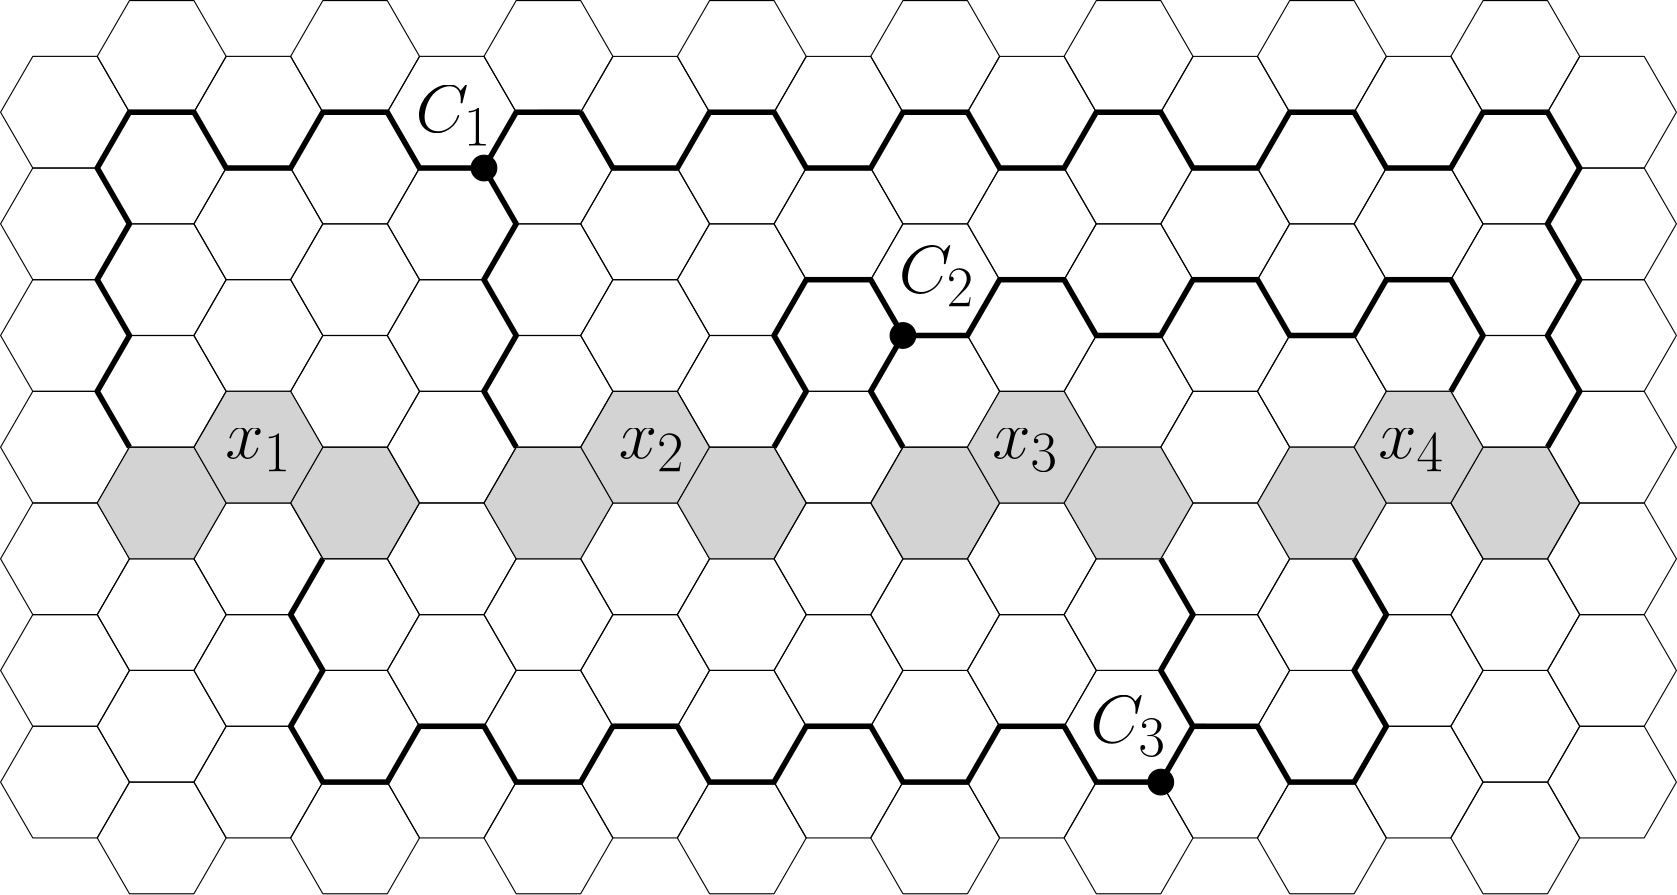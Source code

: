 <?xml version="1.0"?>
<!DOCTYPE ipe SYSTEM "ipe.dtd">
<ipe version="70107" creator="Ipe 7.2.2">
<info created="D:20160411151057" modified="D:20160411151330"/>
<ipestyle name="basic">
<symbol name="arrow/arc(spx)">
<path stroke="sym-stroke" fill="sym-stroke" pen="sym-pen">
0 0 m
-1 0.333 l
-1 -0.333 l
h
</path>
</symbol>
<symbol name="arrow/farc(spx)">
<path stroke="sym-stroke" fill="white" pen="sym-pen">
0 0 m
-1 0.333 l
-1 -0.333 l
h
</path>
</symbol>
<symbol name="arrow/ptarc(spx)">
<path stroke="sym-stroke" fill="sym-stroke" pen="sym-pen">
0 0 m
-1 0.333 l
-0.8 0 l
-1 -0.333 l
h
</path>
</symbol>
<symbol name="arrow/fptarc(spx)">
<path stroke="sym-stroke" fill="white" pen="sym-pen">
0 0 m
-1 0.333 l
-0.8 0 l
-1 -0.333 l
h
</path>
</symbol>
<symbol name="mark/circle(sx)" transformations="translations">
<path fill="sym-stroke">
0.6 0 0 0.6 0 0 e
0.4 0 0 0.4 0 0 e
</path>
</symbol>
<symbol name="mark/disk(sx)" transformations="translations">
<path fill="sym-stroke">
0.6 0 0 0.6 0 0 e
</path>
</symbol>
<symbol name="mark/fdisk(sfx)" transformations="translations">
<group>
<path fill="sym-fill">
0.5 0 0 0.5 0 0 e
</path>
<path fill="sym-stroke" fillrule="eofill">
0.6 0 0 0.6 0 0 e
0.4 0 0 0.4 0 0 e
</path>
</group>
</symbol>
<symbol name="mark/box(sx)" transformations="translations">
<path fill="sym-stroke" fillrule="eofill">
-0.6 -0.6 m
0.6 -0.6 l
0.6 0.6 l
-0.6 0.6 l
h
-0.4 -0.4 m
0.4 -0.4 l
0.4 0.4 l
-0.4 0.4 l
h
</path>
</symbol>
<symbol name="mark/square(sx)" transformations="translations">
<path fill="sym-stroke">
-0.6 -0.6 m
0.6 -0.6 l
0.6 0.6 l
-0.6 0.6 l
h
</path>
</symbol>
<symbol name="mark/fsquare(sfx)" transformations="translations">
<group>
<path fill="sym-fill">
-0.5 -0.5 m
0.5 -0.5 l
0.5 0.5 l
-0.5 0.5 l
h
</path>
<path fill="sym-stroke" fillrule="eofill">
-0.6 -0.6 m
0.6 -0.6 l
0.6 0.6 l
-0.6 0.6 l
h
-0.4 -0.4 m
0.4 -0.4 l
0.4 0.4 l
-0.4 0.4 l
h
</path>
</group>
</symbol>
<symbol name="mark/cross(sx)" transformations="translations">
<group>
<path fill="sym-stroke">
-0.43 -0.57 m
0.57 0.43 l
0.43 0.57 l
-0.57 -0.43 l
h
</path>
<path fill="sym-stroke">
-0.43 0.57 m
0.57 -0.43 l
0.43 -0.57 l
-0.57 0.43 l
h
</path>
</group>
</symbol>
<symbol name="arrow/fnormal(spx)">
<path stroke="sym-stroke" fill="white" pen="sym-pen">
0 0 m
-1 0.333 l
-1 -0.333 l
h
</path>
</symbol>
<symbol name="arrow/pointed(spx)">
<path stroke="sym-stroke" fill="sym-stroke" pen="sym-pen">
0 0 m
-1 0.333 l
-0.8 0 l
-1 -0.333 l
h
</path>
</symbol>
<symbol name="arrow/fpointed(spx)">
<path stroke="sym-stroke" fill="white" pen="sym-pen">
0 0 m
-1 0.333 l
-0.8 0 l
-1 -0.333 l
h
</path>
</symbol>
<symbol name="arrow/linear(spx)">
<path stroke="sym-stroke" pen="sym-pen">
-1 0.333 m
0 0 l
-1 -0.333 l
</path>
</symbol>
<symbol name="arrow/fdouble(spx)">
<path stroke="sym-stroke" fill="white" pen="sym-pen">
0 0 m
-1 0.333 l
-1 -0.333 l
h
-1 0 m
-2 0.333 l
-2 -0.333 l
h
</path>
</symbol>
<symbol name="arrow/double(spx)">
<path stroke="sym-stroke" fill="sym-stroke" pen="sym-pen">
0 0 m
-1 0.333 l
-1 -0.333 l
h
-1 0 m
-2 0.333 l
-2 -0.333 l
h
</path>
</symbol>
<pen name="heavier" value="0.8"/>
<pen name="fat" value="1.2"/>
<pen name="ultrafat" value="2"/>
<symbolsize name="large" value="5"/>
<symbolsize name="small" value="2"/>
<symbolsize name="tiny" value="1.1"/>
<arrowsize name="large" value="10"/>
<arrowsize name="small" value="5"/>
<arrowsize name="tiny" value="3"/>
<color name="red" value="1 0 0"/>
<color name="green" value="0 1 0"/>
<color name="blue" value="0 0 1"/>
<color name="yellow" value="1 1 0"/>
<color name="orange" value="1 0.647 0"/>
<color name="gold" value="1 0.843 0"/>
<color name="purple" value="0.627 0.125 0.941"/>
<color name="gray" value="0.745"/>
<color name="brown" value="0.647 0.165 0.165"/>
<color name="navy" value="0 0 0.502"/>
<color name="pink" value="1 0.753 0.796"/>
<color name="seagreen" value="0.18 0.545 0.341"/>
<color name="turquoise" value="0.251 0.878 0.816"/>
<color name="violet" value="0.933 0.51 0.933"/>
<color name="darkblue" value="0 0 0.545"/>
<color name="darkcyan" value="0 0.545 0.545"/>
<color name="darkgray" value="0.663"/>
<color name="darkgreen" value="0 0.392 0"/>
<color name="darkmagenta" value="0.545 0 0.545"/>
<color name="darkorange" value="1 0.549 0"/>
<color name="darkred" value="0.545 0 0"/>
<color name="lightblue" value="0.678 0.847 0.902"/>
<color name="lightcyan" value="0.878 1 1"/>
<color name="lightgray" value="0.827"/>
<color name="lightgreen" value="0.565 0.933 0.565"/>
<color name="lightyellow" value="1 1 0.878"/>
<dashstyle name="dashed" value="[4] 0"/>
<dashstyle name="dotted" value="[1 3] 0"/>
<dashstyle name="dash dotted" value="[4 2 1 2] 0"/>
<dashstyle name="dash dot dotted" value="[4 2 1 2 1 2] 0"/>
<textsize name="large" value="\large"/>
<textsize name="Large" value="\Large"/>
<textsize name="LARGE" value="\LARGE"/>
<textsize name="huge" value="\huge"/>
<textsize name="Huge" value="\Huge"/>
<textsize name="small" value="\small"/>
<textsize name="footnote" value="\footnotesize"/>
<textsize name="tiny" value="\tiny"/>
<textstyle name="center" begin="\begin{center}" end="\end{center}"/>
<textstyle name="itemize" begin="\begin{itemize}" end="\end{itemize}"/>
<textstyle name="item" begin="\begin{itemize}\item{}" end="\end{itemize}"/>
<gridsize name="4 pts" value="4"/>
<gridsize name="8 pts (~3 mm)" value="8"/>
<gridsize name="16 pts (~6 mm)" value="16"/>
<gridsize name="32 pts (~12 mm)" value="32"/>
<gridsize name="10 pts (~3.5 mm)" value="10"/>
<gridsize name="20 pts (~7 mm)" value="20"/>
<gridsize name="14 pts (~5 mm)" value="14"/>
<gridsize name="28 pts (~10 mm)" value="28"/>
<gridsize name="56 pts (~20 mm)" value="56"/>
<anglesize name="90 deg" value="90"/>
<anglesize name="60 deg" value="60"/>
<anglesize name="45 deg" value="45"/>
<anglesize name="30 deg" value="30"/>
<anglesize name="22.5 deg" value="22.5"/>
<opacity name="10%" value="0.1"/>
<opacity name="30%" value="0.3"/>
<opacity name="50%" value="0.5"/>
<opacity name="75%" value="0.75"/>
<tiling name="falling" angle="-60" step="4" width="1"/>
<tiling name="rising" angle="30" step="4" width="1"/>
</ipestyle>
<ipestyle name="bigpaper">
<layout paper="10000 6000" origin="0 0" frame="10000 6000"/>
<titlestyle pos="10 10" size="LARGE" color="title"  valign="baseline"/>
</ipestyle>
<page>
<layer name="alpha"/>
<view layers="alpha" active="alpha"/>
<path layer="alpha" matrix="0.362567 0 0 0.362567 -195.033 216.963" stroke="black">
5056 2880 m
5024 2935.43 l
4960 2935.43 l
4928 2880 l
4960 2824.57 l
5024 2824.57 l
h
</path>
<path matrix="0.362567 0 0 0.362567 -403.872 56.1928" stroke="black" fill="lightgray">
5056 2880 m
5024 2935.43 l
4960 2935.43 l
4928 2880 l
4960 2824.57 l
5024 2824.57 l
h
</path>
<path matrix="0.362567 0 0 0.362567 -369.065 36.0975" stroke="black">
5056 2880 m
5024 2935.43 l
4960 2935.43 l
4928 2880 l
4960 2824.57 l
5024 2824.57 l
h
</path>
<path matrix="0.362567 0 0 0.362567 -438.678 36.0989" stroke="black">
5056 2880 m
5024 2935.43 l
4960 2935.43 l
4928 2880 l
4960 2824.57 l
5024 2824.57 l
h
</path>
<path matrix="0.362567 0 0 0.362567 -403.872 16" stroke="black">
5056 2880 m
5024 2935.43 l
4960 2935.43 l
4928 2880 l
4960 2824.57 l
5024 2824.57 l
h
</path>
<path matrix="0.362567 0 0 0.362567 -369.065 -4.09559" stroke="black">
5056 2880 m
5024 2935.43 l
4960 2935.43 l
4928 2880 l
4960 2824.57 l
5024 2824.57 l
h
</path>
<path matrix="0.362567 0 0 0.362567 -438.678 -4.09196" stroke="black">
5056 2880 m
5024 2935.43 l
4960 2935.43 l
4928 2880 l
4960 2824.57 l
5024 2824.57 l
h
</path>
<path matrix="0.362567 0 0 0.362567 -403.872 -24.1927" stroke="black">
5056 2880 m
5024 2935.43 l
4960 2935.43 l
4928 2880 l
4960 2824.57 l
5024 2824.57 l
h
</path>
<path matrix="0.362567 0 0 0.362567 -369.065 -44.2898" stroke="black">
5056 2880 m
5024 2935.43 l
4960 2935.43 l
4928 2880 l
4960 2824.57 l
5024 2824.57 l
h
</path>
<path matrix="0.362567 0 0 0.362567 -438.678 -44.2861" stroke="black">
5056 2880 m
5024 2935.43 l
4960 2935.43 l
4928 2880 l
4960 2824.57 l
5024 2824.57 l
h
</path>
<path matrix="0.362567 0 0 0.362567 -403.872 -64.3868" stroke="black">
5056 2880 m
5024 2935.43 l
4960 2935.43 l
4928 2880 l
4960 2824.57 l
5024 2824.57 l
h
</path>
<path matrix="0.362567 0 0 0.362567 -299.453 36.0953" stroke="black">
5056 2880 m
5024 2935.43 l
4960 2935.43 l
4928 2880 l
4960 2824.57 l
5024 2824.57 l
h
</path>
<path matrix="0.362567 0 0 0.362567 -264.646 15.9997" stroke="black">
5056 2880 m
5024 2935.43 l
4960 2935.43 l
4928 2880 l
4960 2824.57 l
5024 2824.57 l
h
</path>
<path matrix="0.362567 0 0 0.362567 -334.259 16.0011" stroke="black">
5056 2880 m
5024 2935.43 l
4960 2935.43 l
4928 2880 l
4960 2824.57 l
5024 2824.57 l
h
</path>
<path matrix="0.362567 0 0 0.362567 -299.453 -4.09559" stroke="black">
5056 2880 m
5024 2935.43 l
4960 2935.43 l
4928 2880 l
4960 2824.57 l
5024 2824.57 l
h
</path>
<path matrix="0.362567 0 0 0.362567 -264.646 -24.1927" stroke="black">
5056 2880 m
5024 2935.43 l
4960 2935.43 l
4928 2880 l
4960 2824.57 l
5024 2824.57 l
h
</path>
<path matrix="0.362567 0 0 0.362567 -334.259 -24.1927" stroke="black">
5056 2880 m
5024 2935.43 l
4960 2935.43 l
4928 2880 l
4960 2824.57 l
5024 2824.57 l
h
</path>
<path matrix="0.362567 0 0 0.362567 -299.453 -44.2898" stroke="black">
5056 2880 m
5024 2935.43 l
4960 2935.43 l
4928 2880 l
4960 2824.57 l
5024 2824.57 l
h
</path>
<path matrix="0.362567 0 0 0.362567 -264.646 -64.3868" stroke="black">
5056 2880 m
5024 2935.43 l
4960 2935.43 l
4928 2880 l
4960 2824.57 l
5024 2824.57 l
h
</path>
<path matrix="0.362567 0 0 0.362567 -334.259 -64.3868" stroke="black">
5056 2880 m
5024 2935.43 l
4960 2935.43 l
4928 2880 l
4960 2824.57 l
5024 2824.57 l
h
</path>
<path matrix="0.362567 0 0 0.362567 -508.291 -44.2898" stroke="black">
5056 2880 m
5024 2935.43 l
4960 2935.43 l
4928 2880 l
4960 2824.57 l
5024 2824.57 l
h
</path>
<path matrix="0.362567 0 0 0.362567 -473.485 -64.3868" stroke="black">
5056 2880 m
5024 2935.43 l
4960 2935.43 l
4928 2880 l
4960 2824.57 l
5024 2824.57 l
h
</path>
<path matrix="0.362567 0 0 0.362567 -508.291 -4.09559" stroke="black">
5056 2880 m
5024 2935.43 l
4960 2935.43 l
4928 2880 l
4960 2824.57 l
5024 2824.57 l
h
</path>
<path matrix="0.362567 0 0 0.362567 -473.485 -24.1927" stroke="black">
5056 2880 m
5024 2935.43 l
4960 2935.43 l
4928 2880 l
4960 2824.57 l
5024 2824.57 l
h
</path>
<path matrix="0.362567 0 0 0.362567 -508.291 36.0964" stroke="black">
5056 2880 m
5024 2935.43 l
4960 2935.43 l
4928 2880 l
4960 2824.57 l
5024 2824.57 l
h
</path>
<path matrix="0.362567 0 0 0.362567 -473.485 16.0011" stroke="black">
5056 2880 m
5024 2935.43 l
4960 2935.43 l
4928 2880 l
4960 2824.57 l
5024 2824.57 l
h
</path>
<path matrix="0.362567 0 0 0.362567 -508.291 76.2906" stroke="black">
5056 2880 m
5024 2935.43 l
4960 2935.43 l
4928 2880 l
4960 2824.57 l
5024 2824.57 l
h
</path>
<path matrix="0.362567 0 0 0.362567 -473.485 56.1953" stroke="black" fill="lightgray">
5056 2880 m
5024 2935.43 l
4960 2935.43 l
4928 2880 l
4960 2824.57 l
5024 2824.57 l
h
</path>
<path matrix="0.362567 0 0 0.362567 -299.453 76.2873" stroke="black" fill="lightgray">
5056 2880 m
5024 2935.43 l
4960 2935.43 l
4928 2880 l
4960 2824.57 l
5024 2824.57 l
h
</path>
<path matrix="0.362567 0 0 0.362567 -264.646 56.192" stroke="black" fill="lightgray">
5056 2880 m
5024 2935.43 l
4960 2935.43 l
4928 2880 l
4960 2824.57 l
5024 2824.57 l
h
</path>
<path matrix="0.362567 0 0 0.362567 -334.259 56.1935" stroke="black" fill="lightgray">
5056 2880 m
5024 2935.43 l
4960 2935.43 l
4928 2880 l
4960 2824.57 l
5024 2824.57 l
h
</path>
<path matrix="0.362567 0 0 0.362567 -403.872 216.966" stroke="black">
5056 2880 m
5024 2935.43 l
4960 2935.43 l
4928 2880 l
4960 2824.57 l
5024 2824.57 l
h
</path>
<path matrix="0.362567 0 0 0.362567 -369.065 196.871" stroke="black">
5056 2880 m
5024 2935.43 l
4960 2935.43 l
4928 2880 l
4960 2824.57 l
5024 2824.57 l
h
</path>
<path matrix="0.362567 0 0 0.362567 -438.678 196.872" stroke="black">
5056 2880 m
5024 2935.43 l
4960 2935.43 l
4928 2880 l
4960 2824.57 l
5024 2824.57 l
h
</path>
<path matrix="0.362567 0 0 0.362567 -403.872 176.773" stroke="black">
5056 2880 m
5024 2935.43 l
4960 2935.43 l
4928 2880 l
4960 2824.57 l
5024 2824.57 l
h
</path>
<path matrix="0.362567 0 0 0.362567 -369.065 156.678" stroke="black">
5056 2880 m
5024 2935.43 l
4960 2935.43 l
4928 2880 l
4960 2824.57 l
5024 2824.57 l
h
</path>
<path matrix="0.362567 0 0 0.362567 -438.678 156.681" stroke="black">
5056 2880 m
5024 2935.43 l
4960 2935.43 l
4928 2880 l
4960 2824.57 l
5024 2824.57 l
h
</path>
<path matrix="0.362567 0 0 0.362567 -403.872 136.581" stroke="black">
5056 2880 m
5024 2935.43 l
4960 2935.43 l
4928 2880 l
4960 2824.57 l
5024 2824.57 l
h
</path>
<path matrix="0.362567 0 0 0.362567 -369.065 116.484" stroke="black">
5056 2880 m
5024 2935.43 l
4960 2935.43 l
4928 2880 l
4960 2824.57 l
5024 2824.57 l
h
</path>
<path matrix="0.362567 0 0 0.362567 -438.678 116.487" stroke="black">
5056 2880 m
5024 2935.43 l
4960 2935.43 l
4928 2880 l
4960 2824.57 l
5024 2824.57 l
h
</path>
<path matrix="0.362567 0 0 0.362567 -403.872 96.3866" stroke="black">
5056 2880 m
5024 2935.43 l
4960 2935.43 l
4928 2880 l
4960 2824.57 l
5024 2824.57 l
h
</path>
<path matrix="0.362567 0 0 0.362567 -369.065 76.2895" stroke="black">
5056 2880 m
5024 2935.43 l
4960 2935.43 l
4928 2880 l
4960 2824.57 l
5024 2824.57 l
h
</path>
<path matrix="0.362567 0 0 0.362567 -438.678 76.2931" stroke="black" fill="lightgray">
5056 2880 m
5024 2935.43 l
4960 2935.43 l
4928 2880 l
4960 2824.57 l
5024 2824.57 l
h
</path>
<path matrix="0.362567 0 0 0.362567 -299.453 196.869" stroke="black">
5056 2880 m
5024 2935.43 l
4960 2935.43 l
4928 2880 l
4960 2824.57 l
5024 2824.57 l
h
</path>
<path matrix="0.362567 0 0 0.362567 -264.646 176.773" stroke="black">
5056 2880 m
5024 2935.43 l
4960 2935.43 l
4928 2880 l
4960 2824.57 l
5024 2824.57 l
h
</path>
<path matrix="0.362567 0 0 0.362567 -334.259 176.775" stroke="black">
5056 2880 m
5024 2935.43 l
4960 2935.43 l
4928 2880 l
4960 2824.57 l
5024 2824.57 l
h
</path>
<path matrix="0.362567 0 0 0.362567 -299.453 156.678" stroke="black">
5056 2880 m
5024 2935.43 l
4960 2935.43 l
4928 2880 l
4960 2824.57 l
5024 2824.57 l
h
</path>
<path matrix="0.362567 0 0 0.362567 -264.646 136.581" stroke="black">
5056 2880 m
5024 2935.43 l
4960 2935.43 l
4928 2880 l
4960 2824.57 l
5024 2824.57 l
h
</path>
<path matrix="0.362567 0 0 0.362567 -334.259 136.581" stroke="black">
5056 2880 m
5024 2935.43 l
4960 2935.43 l
4928 2880 l
4960 2824.57 l
5024 2824.57 l
h
</path>
<path matrix="0.362567 0 0 0.362567 -299.453 116.484" stroke="black">
5056 2880 m
5024 2935.43 l
4960 2935.43 l
4928 2880 l
4960 2824.57 l
5024 2824.57 l
h
</path>
<path matrix="0.362567 0 0 0.362567 -264.646 96.3866" stroke="black">
5056 2880 m
5024 2935.43 l
4960 2935.43 l
4928 2880 l
4960 2824.57 l
5024 2824.57 l
h
</path>
<path matrix="0.362567 0 0 0.362567 -334.259 96.3866" stroke="black">
5056 2880 m
5024 2935.43 l
4960 2935.43 l
4928 2880 l
4960 2824.57 l
5024 2824.57 l
h
</path>
<path matrix="0.362567 0 0 0.362567 -508.291 116.484" stroke="black">
5056 2880 m
5024 2935.43 l
4960 2935.43 l
4928 2880 l
4960 2824.57 l
5024 2824.57 l
h
</path>
<path matrix="0.362567 0 0 0.362567 -473.485 96.3866" stroke="black">
5056 2880 m
5024 2935.43 l
4960 2935.43 l
4928 2880 l
4960 2824.57 l
5024 2824.57 l
h
</path>
<path matrix="0.362567 0 0 0.362567 -508.291 156.678" stroke="black">
5056 2880 m
5024 2935.43 l
4960 2935.43 l
4928 2880 l
4960 2824.57 l
5024 2824.57 l
h
</path>
<path matrix="0.362567 0 0 0.362567 -473.485 136.581" stroke="black">
5056 2880 m
5024 2935.43 l
4960 2935.43 l
4928 2880 l
4960 2824.57 l
5024 2824.57 l
h
</path>
<path matrix="0.362567 0 0 0.362567 -508.291 196.87" stroke="black">
5056 2880 m
5024 2935.43 l
4960 2935.43 l
4928 2880 l
4960 2824.57 l
5024 2824.57 l
h
</path>
<path matrix="0.362567 0 0 0.362567 -473.485 176.775" stroke="black">
5056 2880 m
5024 2935.43 l
4960 2935.43 l
4928 2880 l
4960 2824.57 l
5024 2824.57 l
h
</path>
<path matrix="0.362567 0 0 0.362567 -473.485 216.969" stroke="black">
5056 2880 m
5024 2935.43 l
4960 2935.43 l
4928 2880 l
4960 2824.57 l
5024 2824.57 l
h
</path>
<path matrix="0.362567 0 0 0.362567 -264.646 216.965" stroke="black">
5056 2880 m
5024 2935.43 l
4960 2935.43 l
4928 2880 l
4960 2824.57 l
5024 2824.57 l
h
</path>
<path matrix="0.362567 0 0 0.362567 -334.259 216.967" stroke="black">
5056 2880 m
5024 2935.43 l
4960 2935.43 l
4928 2880 l
4960 2824.57 l
5024 2824.57 l
h
</path>
<path matrix="0.362567 0 0 0.362567 -90.614 36.0921" stroke="black">
5056 2880 m
5024 2935.43 l
4960 2935.43 l
4928 2880 l
4960 2824.57 l
5024 2824.57 l
h
</path>
<path matrix="0.362567 0 0 0.362567 -55.8076 15.9968" stroke="black">
5056 2880 m
5024 2935.43 l
4960 2935.43 l
4928 2880 l
4960 2824.57 l
5024 2824.57 l
h
</path>
<path matrix="0.362567 0 0 0.362567 -125.42 15.9982" stroke="black">
5056 2880 m
5024 2935.43 l
4960 2935.43 l
4928 2880 l
4960 2824.57 l
5024 2824.57 l
h
</path>
<path matrix="0.362567 0 0 0.362567 -90.614 -4.10066" stroke="black">
5056 2880 m
5024 2935.43 l
4960 2935.43 l
4928 2880 l
4960 2824.57 l
5024 2824.57 l
h
</path>
<path matrix="0.362567 0 0 0.362567 -55.8076 -24.1963" stroke="black">
5056 2880 m
5024 2935.43 l
4960 2935.43 l
4928 2880 l
4960 2824.57 l
5024 2824.57 l
h
</path>
<path matrix="0.362567 0 0 0.362567 -125.42 -24.1927" stroke="black">
5056 2880 m
5024 2935.43 l
4960 2935.43 l
4928 2880 l
4960 2824.57 l
5024 2824.57 l
h
</path>
<path matrix="0.362567 0 0 0.362567 -90.614 -44.2934" stroke="black">
5056 2880 m
5024 2935.43 l
4960 2935.43 l
4928 2880 l
4960 2824.57 l
5024 2824.57 l
h
</path>
<path matrix="0.362567 0 0 0.362567 -55.8076 -64.3905" stroke="black">
5056 2880 m
5024 2935.43 l
4960 2935.43 l
4928 2880 l
4960 2824.57 l
5024 2824.57 l
h
</path>
<path matrix="0.362567 0 0 0.362567 -125.42 -64.3868" stroke="black">
5056 2880 m
5024 2935.43 l
4960 2935.43 l
4928 2880 l
4960 2824.57 l
5024 2824.57 l
h
</path>
<path matrix="0.362567 0 0 0.362567 13.8052 15.9946" stroke="black">
5056 2880 m
5024 2935.43 l
4960 2935.43 l
4928 2880 l
4960 2824.57 l
5024 2824.57 l
h
</path>
<path matrix="0.362567 0 0 0.362567 48.6117 -4.10102" stroke="black">
5056 2880 m
5024 2935.43 l
4960 2935.43 l
4928 2880 l
4960 2824.57 l
5024 2824.57 l
h
</path>
<path matrix="0.362567 0 0 0.362567 -21.0012 -4.09957" stroke="black">
5056 2880 m
5024 2935.43 l
4960 2935.43 l
4928 2880 l
4960 2824.57 l
5024 2824.57 l
h
</path>
<path matrix="0.362567 0 0 0.362567 13.8052 -24.1963" stroke="black">
5056 2880 m
5024 2935.43 l
4960 2935.43 l
4928 2880 l
4960 2824.57 l
5024 2824.57 l
h
</path>
<path matrix="0.362567 0 0 0.362567 48.6117 -44.2934" stroke="black">
5056 2880 m
5024 2935.43 l
4960 2935.43 l
4928 2880 l
4960 2824.57 l
5024 2824.57 l
h
</path>
<path matrix="0.362567 0 0 0.362567 -21.0012 -44.2934" stroke="black">
5056 2880 m
5024 2935.43 l
4960 2935.43 l
4928 2880 l
4960 2824.57 l
5024 2824.57 l
h
</path>
<path matrix="0.362567 0 0 0.362567 13.8052 -64.3905" stroke="black">
5056 2880 m
5024 2935.43 l
4960 2935.43 l
4928 2880 l
4960 2824.57 l
5024 2824.57 l
h
</path>
<path matrix="0.362567 0 0 0.362567 -195.033 -64.3905" stroke="black">
5056 2880 m
5024 2935.43 l
4960 2935.43 l
4928 2880 l
4960 2824.57 l
5024 2824.57 l
h
</path>
<path matrix="0.362567 0 0 0.362567 -195.033 -24.1963" stroke="black">
5056 2880 m
5024 2935.43 l
4960 2935.43 l
4928 2880 l
4960 2824.57 l
5024 2824.57 l
h
</path>
<path matrix="0.362567 0 0 0.362567 -160.227 -44.2934" stroke="black">
5056 2880 m
5024 2935.43 l
4960 2935.43 l
4928 2880 l
4960 2824.57 l
5024 2824.57 l
h
</path>
<path matrix="0.362567 0 0 0.362567 -229.84 -44.2898" stroke="black">
5056 2880 m
5024 2935.43 l
4960 2935.43 l
4928 2880 l
4960 2824.57 l
5024 2824.57 l
h
</path>
<path matrix="0.362567 0 0 0.362567 -195.033 15.9957" stroke="black">
5056 2880 m
5024 2935.43 l
4960 2935.43 l
4928 2880 l
4960 2824.57 l
5024 2824.57 l
h
</path>
<path matrix="0.362567 0 0 0.362567 -160.227 -4.09957" stroke="black">
5056 2880 m
5024 2935.43 l
4960 2935.43 l
4928 2880 l
4960 2824.57 l
5024 2824.57 l
h
</path>
<path matrix="0.362567 0 0 0.362567 -229.84 -4.09812" stroke="black">
5056 2880 m
5024 2935.43 l
4960 2935.43 l
4928 2880 l
4960 2824.57 l
5024 2824.57 l
h
</path>
<path matrix="0.362567 0 0 0.362567 -195.033 56.1899" stroke="black" fill="lightgray">
5056 2880 m
5024 2935.43 l
4960 2935.43 l
4928 2880 l
4960 2824.57 l
5024 2824.57 l
h
</path>
<path matrix="0.362567 0 0 0.362567 -160.227 36.0946" stroke="black">
5056 2880 m
5024 2935.43 l
4960 2935.43 l
4928 2880 l
4960 2824.57 l
5024 2824.57 l
h
</path>
<path matrix="0.362567 0 0 0.362567 -229.84 36.096" stroke="black">
5056 2880 m
5024 2935.43 l
4960 2935.43 l
4928 2880 l
4960 2824.57 l
5024 2824.57 l
h
</path>
<path matrix="0.362567 0 0 0.362567 13.8052 56.1866" stroke="black" fill="lightgray">
5056 2880 m
5024 2935.43 l
4960 2935.43 l
4928 2880 l
4960 2824.57 l
5024 2824.57 l
h
</path>
<path matrix="0.362567 0 0 0.362567 48.6117 36.0913" stroke="black">
5056 2880 m
5024 2935.43 l
4960 2935.43 l
4928 2880 l
4960 2824.57 l
5024 2824.57 l
h
</path>
<path matrix="0.362567 0 0 0.362567 -21.0012 36.0928" stroke="black">
5056 2880 m
5024 2935.43 l
4960 2935.43 l
4928 2880 l
4960 2824.57 l
5024 2824.57 l
h
</path>
<path matrix="0.362567 0 0 0.362567 -90.614 196.865" stroke="black">
5056 2880 m
5024 2935.43 l
4960 2935.43 l
4928 2880 l
4960 2824.57 l
5024 2824.57 l
h
</path>
<path matrix="0.362567 0 0 0.362567 -55.8076 176.77" stroke="black">
5056 2880 m
5024 2935.43 l
4960 2935.43 l
4928 2880 l
4960 2824.57 l
5024 2824.57 l
h
</path>
<path matrix="0.362567 0 0 0.362567 -125.42 176.772" stroke="black">
5056 2880 m
5024 2935.43 l
4960 2935.43 l
4928 2880 l
4960 2824.57 l
5024 2824.57 l
h
</path>
<path matrix="0.362567 0 0 0.362567 -90.614 156.673" stroke="black">
5056 2880 m
5024 2935.43 l
4960 2935.43 l
4928 2880 l
4960 2824.57 l
5024 2824.57 l
h
</path>
<path matrix="0.362567 0 0 0.362567 -55.8076 136.577" stroke="black">
5056 2880 m
5024 2935.43 l
4960 2935.43 l
4928 2880 l
4960 2824.57 l
5024 2824.57 l
h
</path>
<path matrix="0.362567 0 0 0.362567 -125.42 136.581" stroke="black">
5056 2880 m
5024 2935.43 l
4960 2935.43 l
4928 2880 l
4960 2824.57 l
5024 2824.57 l
h
</path>
<path matrix="0.362567 0 0 0.362567 -90.614 116.48" stroke="black">
5056 2880 m
5024 2935.43 l
4960 2935.43 l
4928 2880 l
4960 2824.57 l
5024 2824.57 l
h
</path>
<path matrix="0.362567 0 0 0.362567 -55.8076 96.3829" stroke="black">
5056 2880 m
5024 2935.43 l
4960 2935.43 l
4928 2880 l
4960 2824.57 l
5024 2824.57 l
h
</path>
<path matrix="0.362567 0 0 0.362567 -125.42 96.3866" stroke="black">
5056 2880 m
5024 2935.43 l
4960 2935.43 l
4928 2880 l
4960 2824.57 l
5024 2824.57 l
h
</path>
<path matrix="0.362567 0 0 0.362567 -90.614 76.2859" stroke="black">
5056 2880 m
5024 2935.43 l
4960 2935.43 l
4928 2880 l
4960 2824.57 l
5024 2824.57 l
h
</path>
<path matrix="0.362567 0 0 0.362567 -55.8076 56.1888" stroke="black" fill="lightgray">
5056 2880 m
5024 2935.43 l
4960 2935.43 l
4928 2880 l
4960 2824.57 l
5024 2824.57 l
h
</path>
<path matrix="0.362567 0 0 0.362567 -125.42 56.1924" stroke="black" fill="lightgray">
5056 2880 m
5024 2935.43 l
4960 2935.43 l
4928 2880 l
4960 2824.57 l
5024 2824.57 l
h
</path>
<path matrix="0.362567 0 0 0.362567 13.8052 176.768" stroke="black">
5056 2880 m
5024 2935.43 l
4960 2935.43 l
4928 2880 l
4960 2824.57 l
5024 2824.57 l
h
</path>
<path matrix="0.362567 0 0 0.362567 48.6117 156.672" stroke="black">
5056 2880 m
5024 2935.43 l
4960 2935.43 l
4928 2880 l
4960 2824.57 l
5024 2824.57 l
h
</path>
<path matrix="0.362567 0 0 0.362567 -21.0012 156.674" stroke="black">
5056 2880 m
5024 2935.43 l
4960 2935.43 l
4928 2880 l
4960 2824.57 l
5024 2824.57 l
h
</path>
<path matrix="0.362567 0 0 0.362567 13.8052 136.577" stroke="black">
5056 2880 m
5024 2935.43 l
4960 2935.43 l
4928 2880 l
4960 2824.57 l
5024 2824.57 l
h
</path>
<path matrix="0.362567 0 0 0.362567 48.6117 116.48" stroke="black">
5056 2880 m
5024 2935.43 l
4960 2935.43 l
4928 2880 l
4960 2824.57 l
5024 2824.57 l
h
</path>
<path matrix="0.362567 0 0 0.362567 -21.0012 116.48" stroke="black">
5056 2880 m
5024 2935.43 l
4960 2935.43 l
4928 2880 l
4960 2824.57 l
5024 2824.57 l
h
</path>
<path matrix="0.362567 0 0 0.362567 13.8052 96.3829" stroke="black">
5056 2880 m
5024 2935.43 l
4960 2935.43 l
4928 2880 l
4960 2824.57 l
5024 2824.57 l
h
</path>
<path matrix="0.362567 0 0 0.362567 48.6117 76.2859" stroke="black">
5056 2880 m
5024 2935.43 l
4960 2935.43 l
4928 2880 l
4960 2824.57 l
5024 2824.57 l
h
</path>
<path matrix="0.362567 0 0 0.362567 -21.0012 76.2859" stroke="black" fill="lightgray">
5056 2880 m
5024 2935.43 l
4960 2935.43 l
4928 2880 l
4960 2824.57 l
5024 2824.57 l
h
</path>
<path matrix="0.362567 0 0 0.362567 -195.033 96.3829" stroke="black">
5056 2880 m
5024 2935.43 l
4960 2935.43 l
4928 2880 l
4960 2824.57 l
5024 2824.57 l
h
</path>
<path matrix="0.362567 0 0 0.362567 -160.227 76.2859" stroke="black" fill="lightgray">
5056 2880 m
5024 2935.43 l
4960 2935.43 l
4928 2880 l
4960 2824.57 l
5024 2824.57 l
h
</path>
<path matrix="0.362567 0 0 0.362567 -229.84 76.2895" stroke="black">
5056 2880 m
5024 2935.43 l
4960 2935.43 l
4928 2880 l
4960 2824.57 l
5024 2824.57 l
h
</path>
<path matrix="0.362567 0 0 0.362567 -195.033 136.577" stroke="black">
5056 2880 m
5024 2935.43 l
4960 2935.43 l
4928 2880 l
4960 2824.57 l
5024 2824.57 l
h
</path>
<path matrix="0.362567 0 0 0.362567 -160.227 116.48" stroke="black">
5056 2880 m
5024 2935.43 l
4960 2935.43 l
4928 2880 l
4960 2824.57 l
5024 2824.57 l
h
</path>
<path matrix="0.362567 0 0 0.362567 -229.84 116.484" stroke="black">
5056 2880 m
5024 2935.43 l
4960 2935.43 l
4928 2880 l
4960 2824.57 l
5024 2824.57 l
h
</path>
<path matrix="0.362567 0 0 0.362567 -195.033 176.769" stroke="black">
5056 2880 m
5024 2935.43 l
4960 2935.43 l
4928 2880 l
4960 2824.57 l
5024 2824.57 l
h
</path>
<path matrix="0.362567 0 0 0.362567 -160.227 156.674" stroke="black">
5056 2880 m
5024 2935.43 l
4960 2935.43 l
4928 2880 l
4960 2824.57 l
5024 2824.57 l
h
</path>
<path matrix="0.362567 0 0 0.362567 -229.84 156.675" stroke="black">
5056 2880 m
5024 2935.43 l
4960 2935.43 l
4928 2880 l
4960 2824.57 l
5024 2824.57 l
h
</path>
<path matrix="0.362567 0 0 0.362567 -160.227 196.868" stroke="black">
5056 2880 m
5024 2935.43 l
4960 2935.43 l
4928 2880 l
4960 2824.57 l
5024 2824.57 l
h
</path>
<path matrix="0.362567 0 0 0.362567 -229.84 196.869" stroke="black">
5056 2880 m
5024 2935.43 l
4960 2935.43 l
4928 2880 l
4960 2824.57 l
5024 2824.57 l
h
</path>
<path matrix="0.362567 0 0 0.362567 48.6117 196.865" stroke="black">
5056 2880 m
5024 2935.43 l
4960 2935.43 l
4928 2880 l
4960 2824.57 l
5024 2824.57 l
h
</path>
<path matrix="0.362567 0 0 0.362567 -21.0012 196.866" stroke="black">
5056 2880 m
5024 2935.43 l
4960 2935.43 l
4928 2880 l
4960 2824.57 l
5024 2824.57 l
h
</path>
<path matrix="0.362567 0 0 0.362567 -125.42 216.967" stroke="black">
5056 2880 m
5024 2935.43 l
4960 2935.43 l
4928 2880 l
4960 2824.57 l
5024 2824.57 l
h
</path>
<path matrix="0.362567 0 0 0.362567 -55.8076 216.966" stroke="black">
5056 2880 m
5024 2935.43 l
4960 2935.43 l
4928 2880 l
4960 2824.57 l
5024 2824.57 l
h
</path>
<path matrix="0.362567 0 0 0.362567 13.8052 216.965" stroke="black">
5056 2880 m
5024 2935.43 l
4960 2935.43 l
4928 2880 l
4960 2824.57 l
5024 2824.57 l
h
</path>
<text matrix="0.362567 0 0 0.362567 -435.673 196.619" transformations="translations" pos="4950.88 2537.44" stroke="black" type="label" width="31.249" height="10.674" depth="4.78" valign="baseline" size="Huge">$x_1$
</text>
<text matrix="0.362567 0 0 0.362567 -294.022 196.619" transformations="translations" pos="4950.88 2537.44" stroke="black" type="label" width="31.249" height="10.674" depth="4.78" valign="baseline" size="Huge">$x_2$
</text>
<text matrix="0.362567 0 0 0.362567 -159.601 196.619" transformations="translations" pos="4950.88 2537.44" stroke="black" type="label" width="31.249" height="10.674" depth="4.78" valign="baseline" size="Huge">$x_3$
</text>
<text matrix="0.362567 0 0 0.362567 -20.6308 196.619" transformations="translations" pos="4950.88 2537.44" stroke="black" type="label" width="31.249" height="10.674" depth="4.78" valign="baseline" size="Huge">$x_4$
</text>
<path matrix="0.362567 0 0 0.362567 -229.84 -4.09849" stroke="black" fill="black">
12.7765 0 0 12.7765 5312 2769.15 e
</path>
<path matrix="0.362567 0 0 0.362567 -438.678 196.869" stroke="black" pen="ultrafat">
4864 2547.43 m
4832 2602.86 l
4864 2658.29 l
4832 2713.72 l
4864 2769.15 l
4832 2824.57 l
4864 2880.01 l
4928 2880.01 l
4960 2824.59 l
5024 2824.59 l
5056 2880.01 l
5120 2880.01 l
5152 2824.57 l
5216 2824.58 l
5248 2880 l
5312 2880.01 l
</path>
<path matrix="0.362567 0 0 0.362567 -438.678 196.869" stroke="black" pen="ultrafat">
6272 2547.42 m
6304 2602.85 l
6272 2658.28 l
6304 2713.7 l
6272 2769.13 l
6304 2824.56 l
6272 2879.99 l
6208 2879.99 l
6176 2824.57 l
6112 2824.57 l
6080 2879.99 l
6016 2879.99 l
5984 2824.57 l
5920 2824.57 l
5888 2879.99 l
5824 2880 l
5792 2824.57 l
5728 2824.57 l
5696 2879.99 l
5632 2879.99 l
5600 2824.57 l
5536 2824.57 l
5504 2880 l
5440 2880 l
5408 2824.58 l
5344 2824.58 l
5312 2880 l
</path>
<path matrix="0.362567 0 0 0.362567 -438.678 196.869" stroke="black" pen="ultrafat">
5248 2547.43 m
5216 2602.86 l
5248 2658.29 l
5216 2713.72 l
5248 2769.15 l
5216 2824.58 l
</path>
<path matrix="0.362567 0 0 0.362567 -473.485 216.965" stroke="black" fill="black">
12.7765 0 0 12.7765 5312 2769.15 e
</path>
<path matrix="0.362567 0 0 0.362567 -322.657 156.676" stroke="black" fill="black">
12.7765 0 0 12.7765 5312 2769.15 e
</path>
<path matrix="0.362567 0 0 0.362567 -438.678 196.869" stroke="black" pen="ultrafat">
5504 2547.43 m
5536 2602.86 l
5504 2658.29 l
5536 2713.71 l
5600 2713.71 l
5632 2658.29 l
</path>
<path matrix="0.362567 0 0 0.362567 -438.678 196.869" stroke="black" pen="ultrafat">
5632 2547.42 m
5600 2602.85 l
5632 2658.28 l
</path>
<path matrix="0.362567 0 0 0.362567 -438.678 196.869" stroke="black" pen="ultrafat">
6176 2602.85 m
6208 2658.28 l
6176 2713.71 l
6112 2713.71 l
6080 2658.28 l
6016 2658.28 l
5984 2713.7 l
5920 2713.7 l
5888 2658.28 l
5824 2658.28 l
5792 2713.71 l
5728 2713.71 l
5696 2658.28 l
5632 2658.29 l
</path>
<path matrix="0.362567 0 0 0.362567 -438.678 196.869" stroke="black" pen="ultrafat">
5056 2436.58 m
5024 2381.14 l
5056 2325.71 l
5024 2270.3 l
5056 2214.87 l
5120 2214.86 l
5152 2270.29 l
5216 2270.29 l
5248 2214.86 l
5312 2214.86 l
5344 2270.29 l
5408 2270.29 l
5440 2214.86 l
5504 2214.86 l
5536 2270.29 l
5600 2270.29 l
5632 2214.86 l
5696 2214.85 l
5728 2270.28 l
5792 2270.28 l
5824 2214.86 l
5888 2214.86 l
</path>
<path matrix="0.362567 0 0 0.362567 -438.678 196.869" stroke="black" pen="ultrafat">
5888 2436.56 m
5920 2381.13 l
5888 2325.72 l
5920 2270.29 l
5888 2214.86 l
</path>
<path matrix="0.362567 0 0 0.362567 -438.678 196.869" stroke="black" pen="ultrafat">
6080 2436.56 m
6112 2381.14 l
6080 2325.71 l
6112 2270.28 l
6080 2214.85 l
6016 2214.85 l
5984 2270.27 l
5920 2270.29 l
</path>
<text matrix="0.362567 0 0 0.362567 -367.204 313.857" transformations="translations" pos="4950.88 2537.44" stroke="black" type="label" width="34.821" height="16.939" depth="4.78" valign="baseline" size="Huge">$C_1$
</text>
<text matrix="0.362567 0 0 0.362567 -193.28 255.988" transformations="translations" pos="4950.88 2537.44" stroke="black" type="label" width="34.821" height="16.939" depth="4.78" valign="baseline" size="Huge">$C_2$
</text>
<text matrix="0.362567 0 0 0.362567 -124.286 94.0559" transformations="translations" pos="4950.88 2537.44" stroke="black" type="label" width="34.821" height="16.939" depth="4.78" valign="baseline" size="Huge">$C_3$
</text>
</page>
</ipe>
